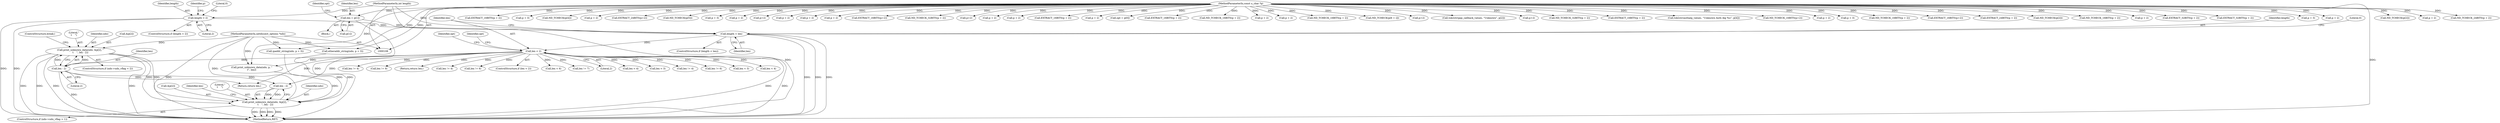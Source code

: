 digraph "0_tcpdump_7029d15f148ef24bb7c6668bc640f5470d085e5a_2@array" {
"1000693" [label="(Call,print_unknown_data(ndo, &p[2], \"\n\t    \", len - 2))"];
"1000109" [label="(MethodParameterIn,netdissect_options *ndo)"];
"1000700" [label="(Call,len - 2)"];
"1000142" [label="(Call,len < 2)"];
"1000136" [label="(Call,length < len)"];
"1000116" [label="(Call,length < 2)"];
"1000111" [label="(MethodParameterIn,int length)"];
"1000125" [label="(Call,len = p[1])"];
"1000110" [label="(MethodParameterIn,const u_char *p)"];
"1000710" [label="(Call,print_unknown_data(ndo, &p[2], \"\n\t    \", len - 2))"];
"1000564" [label="(Call,ND_TCHECK(p[2]))"];
"1000717" [label="(Call,len - 2)"];
"1000486" [label="(Call,p + 2)"];
"1000711" [label="(Identifier,ndo)"];
"1000220" [label="(Call,ND_TCHECK_24BITS(p + 2))"];
"1000314" [label="(Call,len != 6)"];
"1000362" [label="(Call,EXTRACT_16BITS(p + 2))"];
"1000610" [label="(Call,p + 3)"];
"1000137" [label="(Identifier,length)"];
"1000373" [label="(Call,ND_TCHECK(p[4]))"];
"1000117" [label="(Identifier,length)"];
"1000141" [label="(ControlStructure,if (len < 2))"];
"1000729" [label="(MethodReturn,RET)"];
"1000210" [label="(Call,len < 6)"];
"1000695" [label="(Call,&p[2])"];
"1000118" [label="(Literal,2)"];
"1000548" [label="(Call,p + 2)"];
"1000178" [label="(Identifier,opt)"];
"1000608" [label="(Call,ipaddr_string(ndo, p + 3))"];
"1000587" [label="(Call,len != 7)"];
"1000116" [label="(Call,length < 2)"];
"1000233" [label="(Call,EXTRACT_24BITS(p+2))"];
"1000241" [label="(Call,ND_TCHECK(p[5]))"];
"1000115" [label="(ControlStructure,if (length < 2))"];
"1000639" [label="(Call,p + 3)"];
"1000447" [label="(Call,p + 2)"];
"1000234" [label="(Call,p+2)"];
"1000395" [label="(Call,print_unknown_data(ndo, p, \"\n\t\", len))"];
"1000123" [label="(Identifier,p)"];
"1000456" [label="(Call,p + 2)"];
"1000144" [label="(Literal,2)"];
"1000325" [label="(Call,p + 2)"];
"1000126" [label="(Identifier,len)"];
"1000637" [label="(Call,etheraddr_string(ndo, p + 3))"];
"1000334" [label="(Call,p + 2)"];
"1000700" [label="(Call,len - 2)"];
"1000367" [label="(Call,EXTRACT_16BITS(p+2))"];
"1000446" [label="(Call,ND_TCHECK_32BITS(p + 2))"];
"1000143" [label="(Identifier,len)"];
"1000109" [label="(MethodParameterIn,netdissect_options *ndo)"];
"1000414" [label="(Call,p+2)"];
"1000340" [label="(Call,len < 4)"];
"1000120" [label="(Literal,0)"];
"1000712" [label="(Call,&p[2])"];
"1000142" [label="(Call,len < 2)"];
"1000136" [label="(Call,length < len)"];
"1000308" [label="(Call,p + 2)"];
"1000492" [label="(Call,len < 3)"];
"1000477" [label="(Call,p + 2)"];
"1000149" [label="(Identifier,opt)"];
"1000702" [label="(Literal,2)"];
"1000288" [label="(Call,len != 4)"];
"1000547" [label="(Call,EXTRACT_16BITS(p + 2))"];
"1000703" [label="(ControlStructure,break;)"];
"1000351" [label="(Call,p + 2)"];
"1000436" [label="(Call,len != 6)"];
"1000721" [label="(Identifier,len)"];
"1000710" [label="(Call,print_unknown_data(ndo, &p[2], \"\n\t    \", len - 2))"];
"1000130" [label="(Call,opt = p[0])"];
"1000111" [label="(MethodParameterIn,int length)"];
"1000485" [label="(Call,EXTRACT_16BITS(p + 2))"];
"1000110" [label="(MethodParameterIn,const u_char *p)"];
"1000538" [label="(Call,ND_TCHECK_16BITS(p + 2))"];
"1000299" [label="(Call,p + 2)"];
"1000554" [label="(Call,len < 3)"];
"1000131" [label="(Identifier,opt)"];
"1000539" [label="(Call,p + 2)"];
"1000127" [label="(Call,p[1])"];
"1000699" [label="(Literal,\"\n\t    \")"];
"1000476" [label="(Call,ND_TCHECK_16BITS(p + 2))"];
"1000269" [label="(Call,ND_TCHECK(p[6 + i]))"];
"1000368" [label="(Call,p+2)"];
"1000704" [label="(ControlStructure,if (ndo->ndo_vflag > 1))"];
"1000516" [label="(Call,tok2str(ppp_callback_values, \"Unknown\", p[2]))"];
"1000420" [label="(Call,p+2)"];
"1000403" [label="(Call,len < 4)"];
"1000324" [label="(Call,ND_TCHECK_32BITS(p + 2))"];
"1000307" [label="(Call,EXTRACT_16BITS(p + 2))"];
"1000382" [label="(Call,tok2str(authalg_values, \"Unknown Auth Alg %u\", p[4]))"];
"1000413" [label="(Call,ND_TCHECK_16BITS(p+2))"];
"1000693" [label="(Call,print_unknown_data(ndo, &p[2], \"\n\t    \", len - 2))"];
"1000221" [label="(Call,p + 2)"];
"1000628" [label="(Call,p + 3)"];
"1000694" [label="(Identifier,ndo)"];
"1000701" [label="(Identifier,len)"];
"1000140" [label="(Literal,0)"];
"1000466" [label="(Call,len != 4)"];
"1000716" [label="(Literal,\"\n\t    \")"];
"1000616" [label="(Call,len != 9)"];
"1000138" [label="(Identifier,len)"];
"1000135" [label="(ControlStructure,if (length < len))"];
"1000203" [label="(Return,return len;)"];
"1000298" [label="(Call,ND_TCHECK_16BITS(p + 2))"];
"1000419" [label="(Call,EXTRACT_16BITS(p+2))"];
"1000237" [label="(Call,EXTRACT_24BITS(p + 2))"];
"1000125" [label="(Call,len = p[1])"];
"1000506" [label="(Call,ND_TCHECK(p[2]))"];
"1000112" [label="(Block,)"];
"1000350" [label="(Call,ND_TCHECK_16BITS(p + 2))"];
"1000528" [label="(Call,len != 4)"];
"1000238" [label="(Call,p + 2)"];
"1000455" [label="(Call,EXTRACT_32BITS(p + 2))"];
"1000333" [label="(Call,EXTRACT_32BITS(p + 2))"];
"1000599" [label="(Call,p + 3)"];
"1000363" [label="(Call,p + 2)"];
"1000687" [label="(ControlStructure,if (ndo->ndo_vflag < 2))"];
"1000720" [label="(Return,return len;)"];
"1000693" -> "1000687"  [label="AST: "];
"1000693" -> "1000700"  [label="CFG: "];
"1000694" -> "1000693"  [label="AST: "];
"1000695" -> "1000693"  [label="AST: "];
"1000699" -> "1000693"  [label="AST: "];
"1000700" -> "1000693"  [label="AST: "];
"1000703" -> "1000693"  [label="CFG: "];
"1000693" -> "1000729"  [label="DDG: "];
"1000693" -> "1000729"  [label="DDG: "];
"1000693" -> "1000729"  [label="DDG: "];
"1000693" -> "1000729"  [label="DDG: "];
"1000109" -> "1000693"  [label="DDG: "];
"1000700" -> "1000693"  [label="DDG: "];
"1000700" -> "1000693"  [label="DDG: "];
"1000693" -> "1000710"  [label="DDG: "];
"1000693" -> "1000710"  [label="DDG: "];
"1000109" -> "1000108"  [label="AST: "];
"1000109" -> "1000729"  [label="DDG: "];
"1000109" -> "1000395"  [label="DDG: "];
"1000109" -> "1000608"  [label="DDG: "];
"1000109" -> "1000637"  [label="DDG: "];
"1000109" -> "1000710"  [label="DDG: "];
"1000700" -> "1000702"  [label="CFG: "];
"1000701" -> "1000700"  [label="AST: "];
"1000702" -> "1000700"  [label="AST: "];
"1000700" -> "1000729"  [label="DDG: "];
"1000142" -> "1000700"  [label="DDG: "];
"1000700" -> "1000717"  [label="DDG: "];
"1000700" -> "1000720"  [label="DDG: "];
"1000142" -> "1000141"  [label="AST: "];
"1000142" -> "1000144"  [label="CFG: "];
"1000143" -> "1000142"  [label="AST: "];
"1000144" -> "1000142"  [label="AST: "];
"1000149" -> "1000142"  [label="CFG: "];
"1000178" -> "1000142"  [label="CFG: "];
"1000142" -> "1000729"  [label="DDG: "];
"1000142" -> "1000729"  [label="DDG: "];
"1000136" -> "1000142"  [label="DDG: "];
"1000142" -> "1000203"  [label="DDG: "];
"1000142" -> "1000210"  [label="DDG: "];
"1000142" -> "1000288"  [label="DDG: "];
"1000142" -> "1000314"  [label="DDG: "];
"1000142" -> "1000340"  [label="DDG: "];
"1000142" -> "1000395"  [label="DDG: "];
"1000142" -> "1000403"  [label="DDG: "];
"1000142" -> "1000436"  [label="DDG: "];
"1000142" -> "1000466"  [label="DDG: "];
"1000142" -> "1000492"  [label="DDG: "];
"1000142" -> "1000528"  [label="DDG: "];
"1000142" -> "1000554"  [label="DDG: "];
"1000142" -> "1000587"  [label="DDG: "];
"1000142" -> "1000616"  [label="DDG: "];
"1000142" -> "1000717"  [label="DDG: "];
"1000142" -> "1000720"  [label="DDG: "];
"1000136" -> "1000135"  [label="AST: "];
"1000136" -> "1000138"  [label="CFG: "];
"1000137" -> "1000136"  [label="AST: "];
"1000138" -> "1000136"  [label="AST: "];
"1000140" -> "1000136"  [label="CFG: "];
"1000143" -> "1000136"  [label="CFG: "];
"1000136" -> "1000729"  [label="DDG: "];
"1000136" -> "1000729"  [label="DDG: "];
"1000136" -> "1000729"  [label="DDG: "];
"1000116" -> "1000136"  [label="DDG: "];
"1000111" -> "1000136"  [label="DDG: "];
"1000125" -> "1000136"  [label="DDG: "];
"1000116" -> "1000115"  [label="AST: "];
"1000116" -> "1000118"  [label="CFG: "];
"1000117" -> "1000116"  [label="AST: "];
"1000118" -> "1000116"  [label="AST: "];
"1000120" -> "1000116"  [label="CFG: "];
"1000123" -> "1000116"  [label="CFG: "];
"1000116" -> "1000729"  [label="DDG: "];
"1000116" -> "1000729"  [label="DDG: "];
"1000111" -> "1000116"  [label="DDG: "];
"1000111" -> "1000108"  [label="AST: "];
"1000111" -> "1000729"  [label="DDG: "];
"1000125" -> "1000112"  [label="AST: "];
"1000125" -> "1000127"  [label="CFG: "];
"1000126" -> "1000125"  [label="AST: "];
"1000127" -> "1000125"  [label="AST: "];
"1000131" -> "1000125"  [label="CFG: "];
"1000125" -> "1000729"  [label="DDG: "];
"1000110" -> "1000125"  [label="DDG: "];
"1000110" -> "1000108"  [label="AST: "];
"1000110" -> "1000729"  [label="DDG: "];
"1000110" -> "1000130"  [label="DDG: "];
"1000110" -> "1000220"  [label="DDG: "];
"1000110" -> "1000221"  [label="DDG: "];
"1000110" -> "1000233"  [label="DDG: "];
"1000110" -> "1000234"  [label="DDG: "];
"1000110" -> "1000237"  [label="DDG: "];
"1000110" -> "1000238"  [label="DDG: "];
"1000110" -> "1000241"  [label="DDG: "];
"1000110" -> "1000269"  [label="DDG: "];
"1000110" -> "1000298"  [label="DDG: "];
"1000110" -> "1000299"  [label="DDG: "];
"1000110" -> "1000307"  [label="DDG: "];
"1000110" -> "1000308"  [label="DDG: "];
"1000110" -> "1000324"  [label="DDG: "];
"1000110" -> "1000325"  [label="DDG: "];
"1000110" -> "1000333"  [label="DDG: "];
"1000110" -> "1000334"  [label="DDG: "];
"1000110" -> "1000350"  [label="DDG: "];
"1000110" -> "1000351"  [label="DDG: "];
"1000110" -> "1000362"  [label="DDG: "];
"1000110" -> "1000363"  [label="DDG: "];
"1000110" -> "1000367"  [label="DDG: "];
"1000110" -> "1000368"  [label="DDG: "];
"1000110" -> "1000373"  [label="DDG: "];
"1000110" -> "1000382"  [label="DDG: "];
"1000110" -> "1000395"  [label="DDG: "];
"1000110" -> "1000413"  [label="DDG: "];
"1000110" -> "1000414"  [label="DDG: "];
"1000110" -> "1000419"  [label="DDG: "];
"1000110" -> "1000420"  [label="DDG: "];
"1000110" -> "1000446"  [label="DDG: "];
"1000110" -> "1000447"  [label="DDG: "];
"1000110" -> "1000455"  [label="DDG: "];
"1000110" -> "1000456"  [label="DDG: "];
"1000110" -> "1000476"  [label="DDG: "];
"1000110" -> "1000477"  [label="DDG: "];
"1000110" -> "1000485"  [label="DDG: "];
"1000110" -> "1000486"  [label="DDG: "];
"1000110" -> "1000506"  [label="DDG: "];
"1000110" -> "1000516"  [label="DDG: "];
"1000110" -> "1000538"  [label="DDG: "];
"1000110" -> "1000539"  [label="DDG: "];
"1000110" -> "1000547"  [label="DDG: "];
"1000110" -> "1000548"  [label="DDG: "];
"1000110" -> "1000564"  [label="DDG: "];
"1000110" -> "1000599"  [label="DDG: "];
"1000110" -> "1000608"  [label="DDG: "];
"1000110" -> "1000610"  [label="DDG: "];
"1000110" -> "1000628"  [label="DDG: "];
"1000110" -> "1000637"  [label="DDG: "];
"1000110" -> "1000639"  [label="DDG: "];
"1000710" -> "1000704"  [label="AST: "];
"1000710" -> "1000717"  [label="CFG: "];
"1000711" -> "1000710"  [label="AST: "];
"1000712" -> "1000710"  [label="AST: "];
"1000716" -> "1000710"  [label="AST: "];
"1000717" -> "1000710"  [label="AST: "];
"1000721" -> "1000710"  [label="CFG: "];
"1000710" -> "1000729"  [label="DDG: "];
"1000710" -> "1000729"  [label="DDG: "];
"1000710" -> "1000729"  [label="DDG: "];
"1000710" -> "1000729"  [label="DDG: "];
"1000395" -> "1000710"  [label="DDG: "];
"1000637" -> "1000710"  [label="DDG: "];
"1000608" -> "1000710"  [label="DDG: "];
"1000717" -> "1000710"  [label="DDG: "];
"1000717" -> "1000710"  [label="DDG: "];
}
